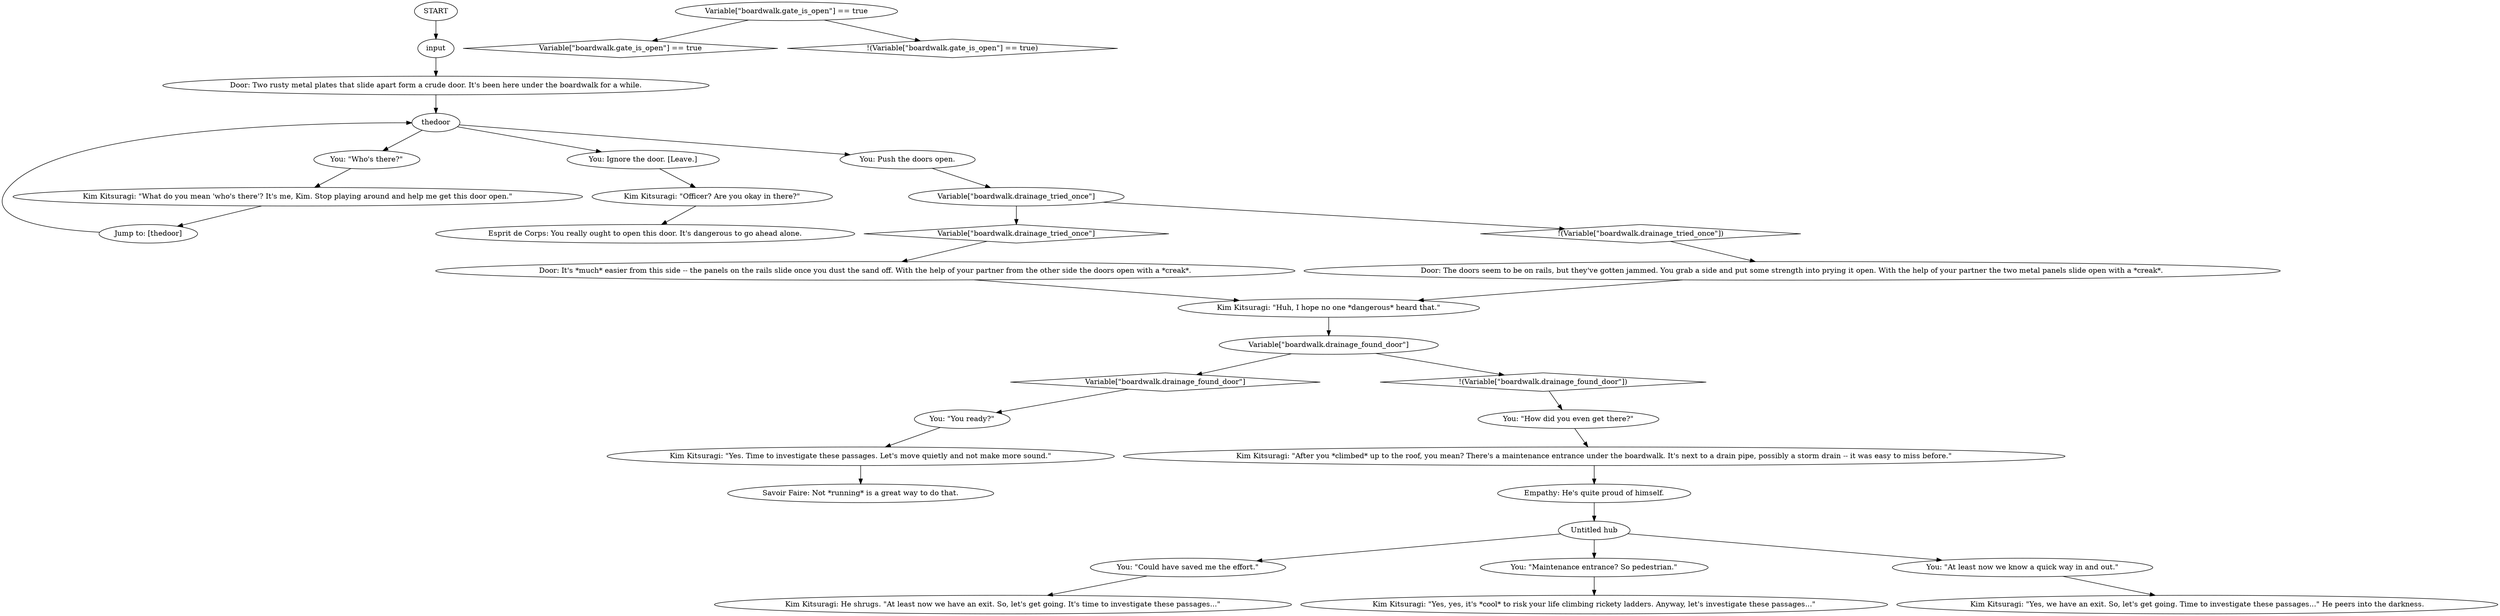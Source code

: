 # LAIR / EXIT DOOR
# Door interactable, open the door, let Kim in. Kim possibly hidden behind fog of war.
# ==================================================
digraph G {
	  0 [label="START"];
	  1 [label="input"];
	  2 [label="You: \"You ready?\""];
	  3 [label="Kim Kitsuragi: \"Officer? Are you okay in there?\""];
	  4 [label="Kim Kitsuragi: \"What do you mean 'who's there'? It's me, Kim. Stop playing around and help me get this door open.\""];
	  5 [label="Savoir Faire: Not *running* is a great way to do that."];
	  6 [label="Kim Kitsuragi: \"After you *climbed* up to the roof, you mean? There's a maintenance entrance under the boardwalk. It's next to a drain pipe, possibly a storm drain -- it was easy to miss before.\""];
	  7 [label="Variable[\"boardwalk.drainage_found_door\"]"];
	  8 [label="Variable[\"boardwalk.drainage_found_door\"]", shape=diamond];
	  9 [label="!(Variable[\"boardwalk.drainage_found_door\"])", shape=diamond];
	  10 [label="You: \"Could have saved me the effort.\""];
	  11 [label="Kim Kitsuragi: \"Yes, we have an exit. So, let's get going. Time to investigate these passages...\" He peers into the darkness."];
	  12 [label="Door: It's *much* easier from this side -- the panels on the rails slide once you dust the sand off. With the help of your partner from the other side the doors open with a *creak*."];
	  13 [label="You: \"Who's there?\""];
	  14 [label="You: Ignore the door. [Leave.]"];
	  15 [label="Kim Kitsuragi: \"Yes. Time to investigate these passages. Let's move quietly and not make more sound.\""];
	  16 [label="You: Push the doors open."];
	  17 [label="thedoor"];
	  19 [label="Variable[\"boardwalk.drainage_tried_once\"]"];
	  20 [label="Variable[\"boardwalk.drainage_tried_once\"]", shape=diamond];
	  21 [label="!(Variable[\"boardwalk.drainage_tried_once\"])", shape=diamond];
	  22 [label="Kim Kitsuragi: \"Yes, yes, it's *cool* to risk your life climbing rickety ladders. Anyway, let's investigate these passages...\""];
	  23 [label="You: \"Maintenance entrance? So pedestrian.\""];
	  24 [label="Kim Kitsuragi: \"Huh, I hope no one *dangerous* heard that.\""];
	  25 [label="Variable[\"boardwalk.gate_is_open\"] == true"];
	  26 [label="Variable[\"boardwalk.gate_is_open\"] == true", shape=diamond];
	  27 [label="!(Variable[\"boardwalk.gate_is_open\"] == true)", shape=diamond];
	  28 [label="Jump to: [thedoor]"];
	  29 [label="Door: Two rusty metal plates that slide apart form a crude door. It's been here under the boardwalk for a while."];
	  30 [label="Door: The doors seem to be on rails, but they've gotten jammed. You grab a side and put some strength into prying it open. With the help of your partner the two metal panels slide open with a *creak*."];
	  31 [label="Esprit de Corps: You really ought to open this door. It's dangerous to go ahead alone."];
	  32 [label="Empathy: He's quite proud of himself."];
	  33 [label="Untitled hub"];
	  34 [label="You: \"At least now we know a quick way in and out.\""];
	  35 [label="Kim Kitsuragi: He shrugs. \"At least now we have an exit. So, let's get going. It's time to investigate these passages...\""];
	  36 [label="You: \"How did you even get there?\""];
	  0 -> 1
	  1 -> 29
	  2 -> 15
	  3 -> 31
	  4 -> 28
	  6 -> 32
	  7 -> 8
	  7 -> 9
	  8 -> 2
	  9 -> 36
	  10 -> 35
	  12 -> 24
	  13 -> 4
	  14 -> 3
	  15 -> 5
	  16 -> 19
	  17 -> 16
	  17 -> 13
	  17 -> 14
	  19 -> 20
	  19 -> 21
	  20 -> 12
	  21 -> 30
	  23 -> 22
	  24 -> 7
	  25 -> 26
	  25 -> 27
	  28 -> 17
	  29 -> 17
	  30 -> 24
	  32 -> 33
	  33 -> 10
	  33 -> 34
	  33 -> 23
	  34 -> 11
	  36 -> 6
}

